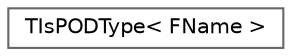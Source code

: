 digraph "Graphical Class Hierarchy"
{
 // INTERACTIVE_SVG=YES
 // LATEX_PDF_SIZE
  bgcolor="transparent";
  edge [fontname=Helvetica,fontsize=10,labelfontname=Helvetica,labelfontsize=10];
  node [fontname=Helvetica,fontsize=10,shape=box,height=0.2,width=0.4];
  rankdir="LR";
  Node0 [id="Node000000",label="TIsPODType\< FName \>",height=0.2,width=0.4,color="grey40", fillcolor="white", style="filled",URL="$dd/d94/structTIsPODType_3_01FName_01_4.html",tooltip="FNames act like PODs."];
}
